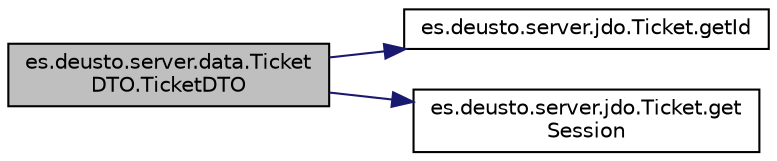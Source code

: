 digraph "es.deusto.server.data.TicketDTO.TicketDTO"
{
 // LATEX_PDF_SIZE
  edge [fontname="Helvetica",fontsize="10",labelfontname="Helvetica",labelfontsize="10"];
  node [fontname="Helvetica",fontsize="10",shape=record];
  rankdir="LR";
  Node2 [label="es.deusto.server.data.Ticket\lDTO.TicketDTO",height=0.2,width=0.4,color="black", fillcolor="grey75", style="filled", fontcolor="black",tooltip=" "];
  Node2 -> Node3 [color="midnightblue",fontsize="10",style="solid"];
  Node3 [label="es.deusto.server.jdo.Ticket.getId",height=0.2,width=0.4,color="black", fillcolor="white", style="filled",URL="$classes_1_1deusto_1_1server_1_1jdo_1_1_ticket.html#a9dadf081db69123f90cfe2cb9f7c0870",tooltip=" "];
  Node2 -> Node4 [color="midnightblue",fontsize="10",style="solid"];
  Node4 [label="es.deusto.server.jdo.Ticket.get\lSession",height=0.2,width=0.4,color="black", fillcolor="white", style="filled",URL="$classes_1_1deusto_1_1server_1_1jdo_1_1_ticket.html#a60d6aebd66fee1d5d0ebde52540dcac9",tooltip=" "];
}
